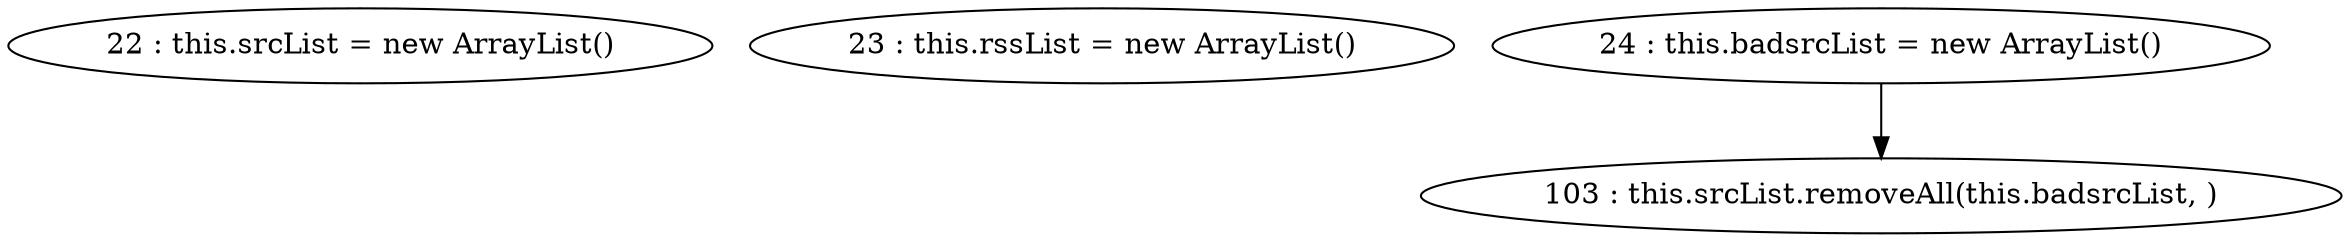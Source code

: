 digraph G {
"22 : this.srcList = new ArrayList()"
"23 : this.rssList = new ArrayList()"
"24 : this.badsrcList = new ArrayList()"
"24 : this.badsrcList = new ArrayList()" -> "103 : this.srcList.removeAll(this.badsrcList, )"
"103 : this.srcList.removeAll(this.badsrcList, )"
}